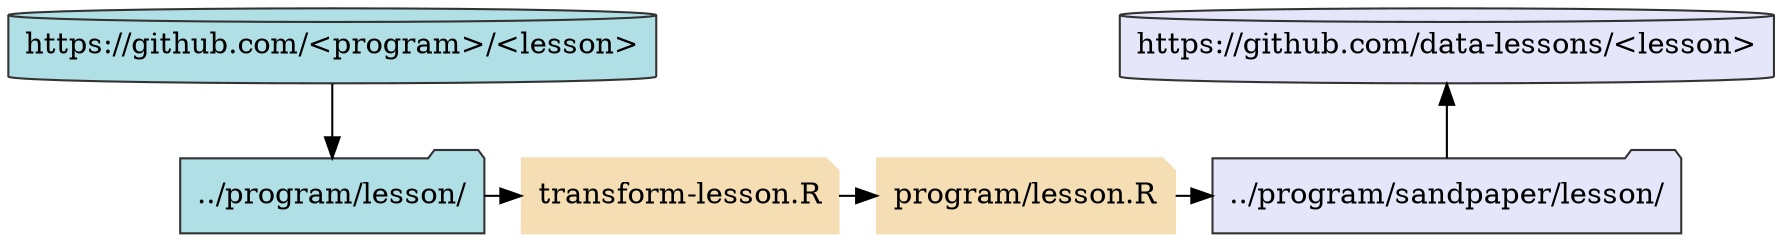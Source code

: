 digraph G {
node   [style="filled" color="grey20"];
repo_old[label="https://github.com/<program>/<lesson>", fillcolor="powderblue", shape="cylinder"];
repo_new[label="https://github.com/data-lessons/<lesson>", fillcolor="lavender", shape="cylinder"];
old[label="../program/lesson/", fillcolor="powderblue", shape="folder"];
new[label="../program/sandpaper/lesson/", fillcolor="lavender", shape="folder"];
transform[label="transform-lesson.R", shape="note", color="wheat"];
script[label="program/lesson.R", shape="note", color="wheat"];
{rank="same"; repo_old, repo_new};
{rank="same"; old, transform, script, new};

repo_old -> old;
old -> transform;
transform -> script;
script -> new;
new -> repo_new;


}
